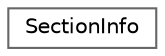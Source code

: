 digraph "Graphical Class Hierarchy"
{
 // INTERACTIVE_SVG=YES
 // LATEX_PDF_SIZE
  bgcolor="transparent";
  edge [fontname=Helvetica,fontsize=10,labelfontname=Helvetica,labelfontsize=10];
  node [fontname=Helvetica,fontsize=10,shape=box,height=0.2,width=0.4];
  rankdir="LR";
  Node0 [label="SectionInfo",height=0.2,width=0.4,color="grey40", fillcolor="white", style="filled",URL="$de/d3c/class_section_info.html",tooltip="class that provide information about a section."];
}
